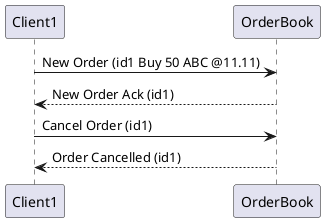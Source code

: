 @startuml
participant Client1 order 10
participant OrderBook order 30

Client1 -> OrderBook: New Order (id1 Buy 50 ABC @11.11)
OrderBook --> Client1: New Order Ack (id1)

Client1 -> OrderBook: Cancel Order (id1)
OrderBook --> Client1: Order Cancelled (id1)
@enduml
